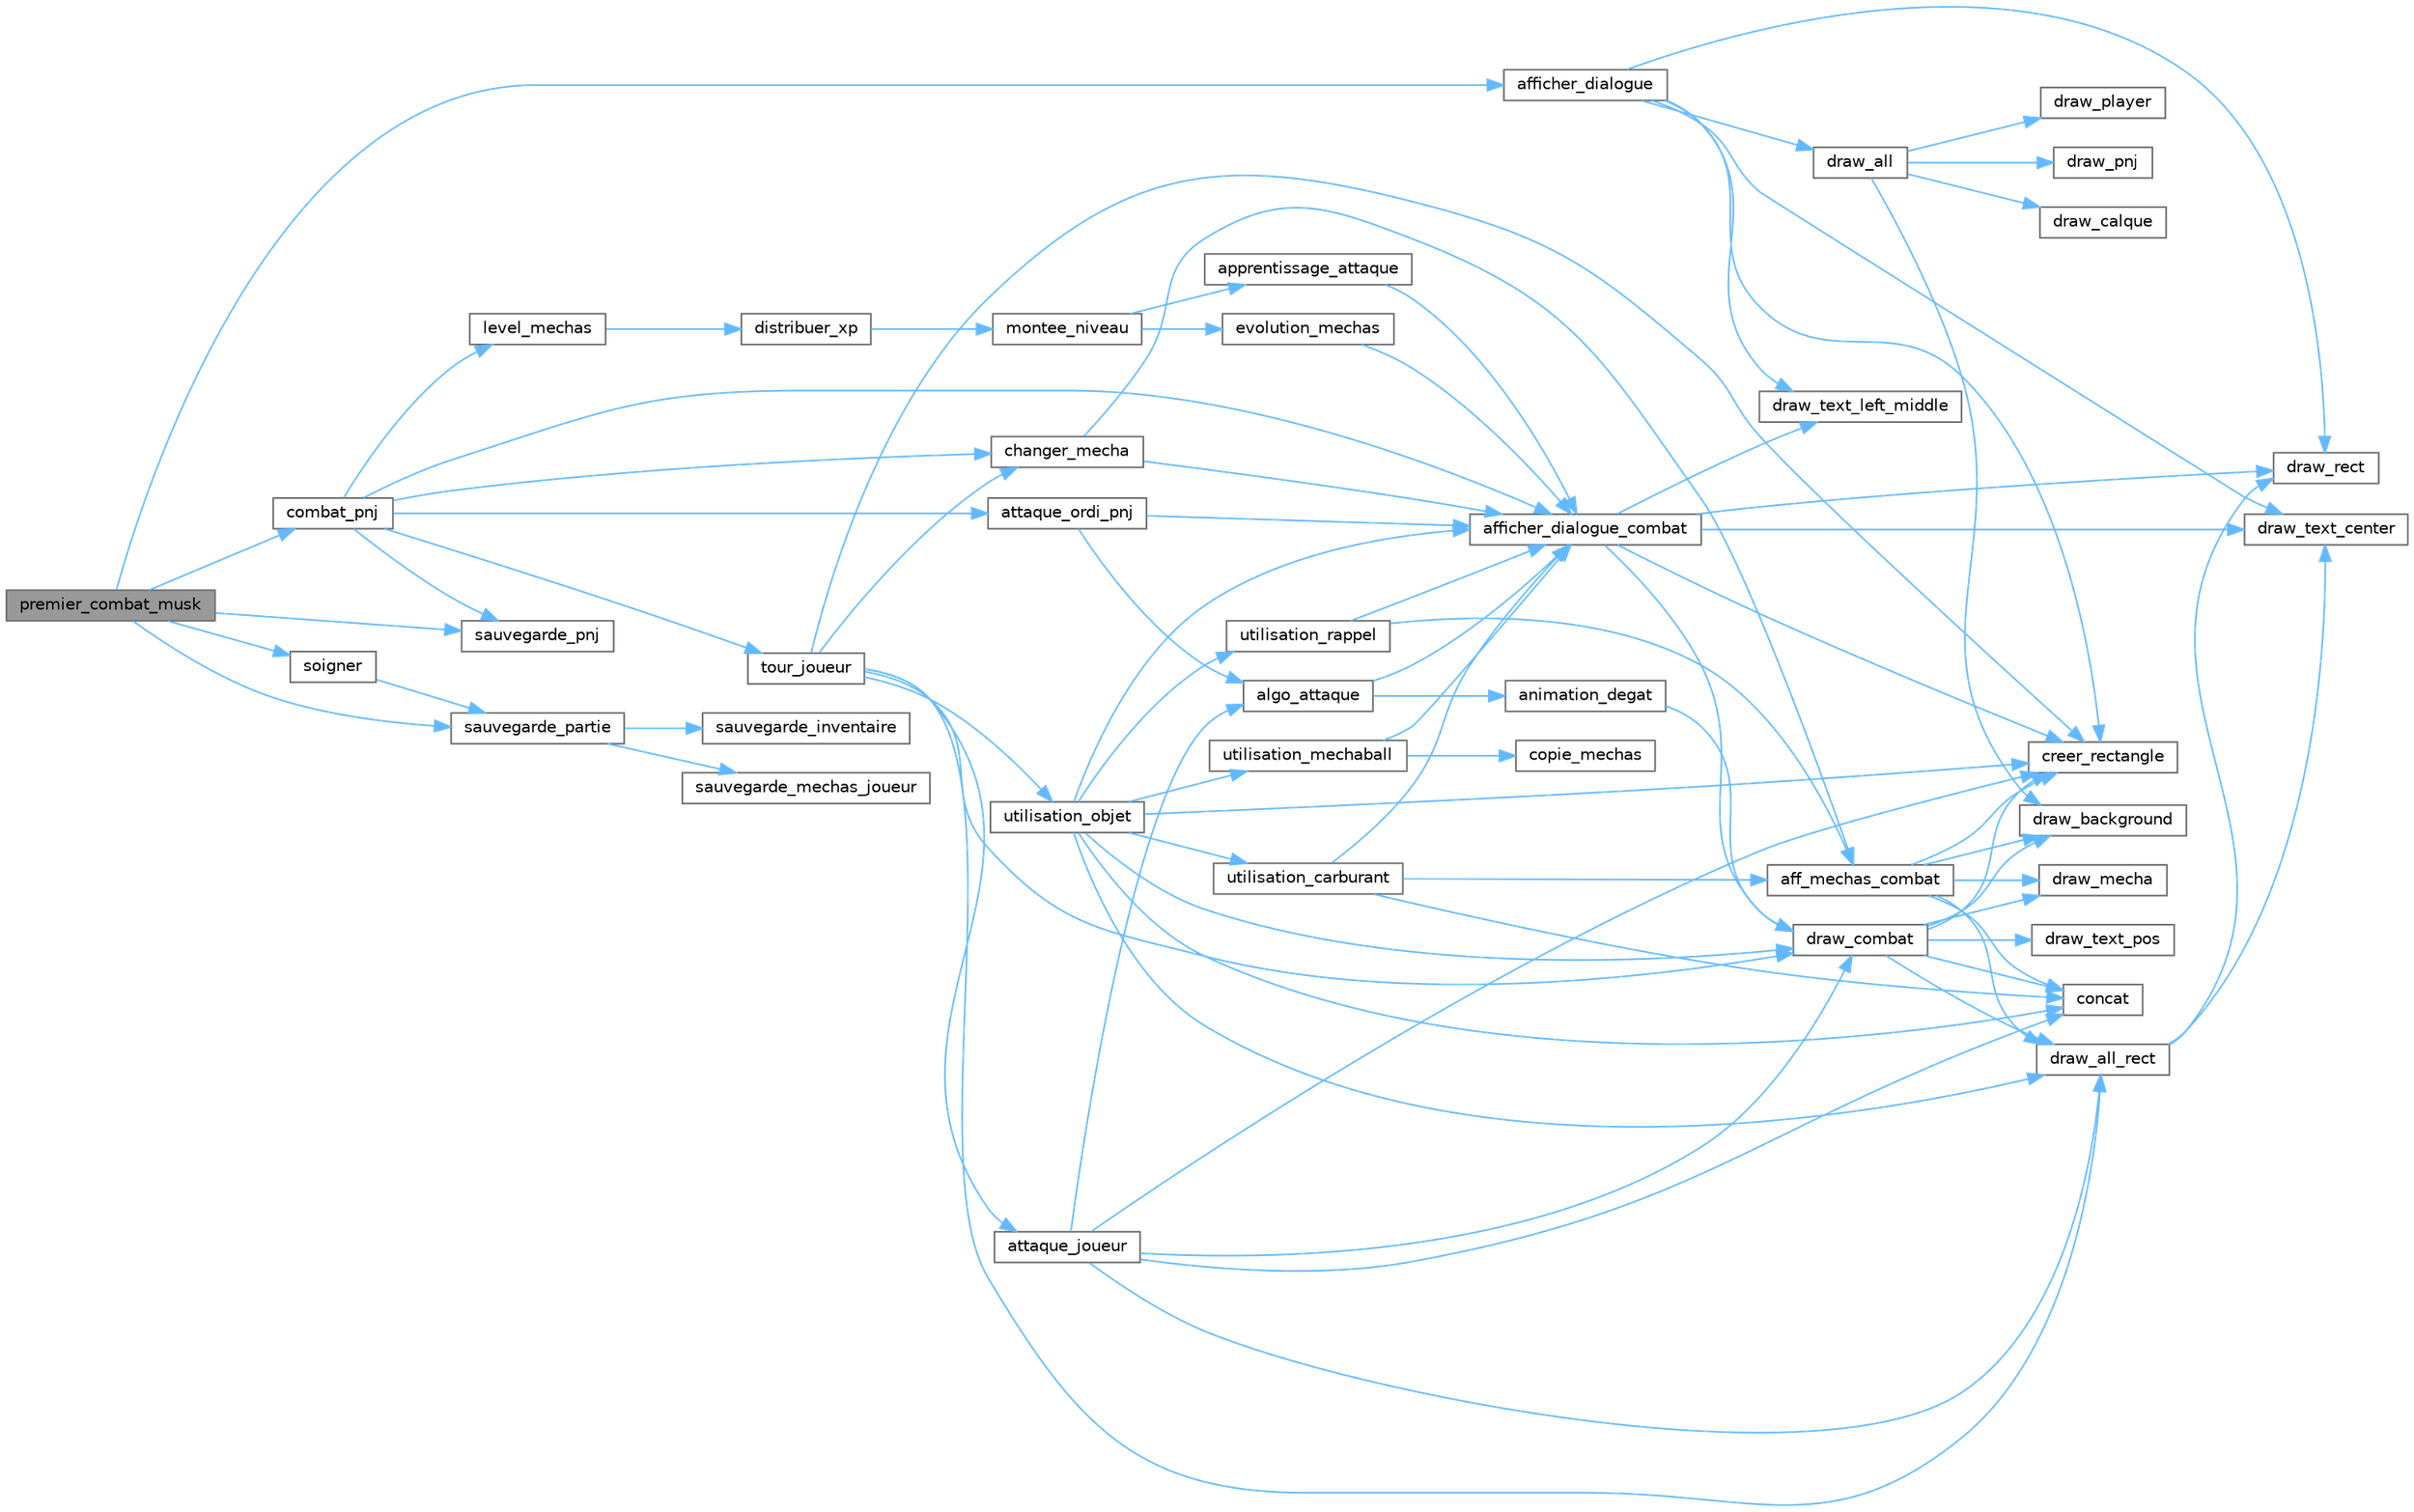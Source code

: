 digraph "premier_combat_musk"
{
 // LATEX_PDF_SIZE
  bgcolor="transparent";
  edge [fontname=Helvetica,fontsize=10,labelfontname=Helvetica,labelfontsize=10];
  node [fontname=Helvetica,fontsize=10,shape=box,height=0.2,width=0.4];
  rankdir="LR";
  Node1 [id="Node000001",label="premier_combat_musk",height=0.2,width=0.4,color="gray40", fillcolor="grey60", style="filled", fontcolor="black",tooltip="Gère l'interaction du joueur avec les PNJs \"Vin Gazole 2\" et \"Iron Musk\", incluant dialogues,..."];
  Node1 -> Node2 [id="edge1_Node000001_Node000002",color="steelblue1",style="solid",tooltip=" "];
  Node2 [id="Node000002",label="afficher_dialogue",height=0.2,width=0.4,color="grey40", fillcolor="white", style="filled",URL="$affichage_8c.html#a265b0bc1ac18afe4fdf6233323561dd1",tooltip="Affiche un dialogue interactif à l'écran, lettre par lettre, avec gestion des choix utilisateur."];
  Node2 -> Node3 [id="edge2_Node000002_Node000003",color="steelblue1",style="solid",tooltip=" "];
  Node3 [id="Node000003",label="creer_rectangle",height=0.2,width=0.4,color="grey40", fillcolor="white", style="filled",URL="$affichage_8c.html#a7290dad76779d8dd7f48366a16812be8",tooltip="Initialise un rectangle avec ses dimensions, sa couleur et un texte optionnel."];
  Node2 -> Node4 [id="edge3_Node000002_Node000004",color="steelblue1",style="solid",tooltip=" "];
  Node4 [id="Node000004",label="draw_all",height=0.2,width=0.4,color="grey40", fillcolor="white", style="filled",URL="$affichage_8c.html#a16a8360b65479c7343b03f418ed56939",tooltip="Gère et affiche tous les éléments visuels principaux du jeu."];
  Node4 -> Node5 [id="edge4_Node000004_Node000005",color="steelblue1",style="solid",tooltip=" "];
  Node5 [id="Node000005",label="draw_background",height=0.2,width=0.4,color="grey40", fillcolor="white", style="filled",URL="$affichage_8c.html#a3d385ca0396c4c2b3001371505a410e4",tooltip="Affiche l'arrière-plan (background) actuel du jeu."];
  Node4 -> Node6 [id="edge5_Node000004_Node000006",color="steelblue1",style="solid",tooltip=" "];
  Node6 [id="Node000006",label="draw_calque",height=0.2,width=0.4,color="grey40", fillcolor="white", style="filled",URL="$affichage_8c.html#a78d50882c5d889e15ca86ddba5aa62bd",tooltip="Affiche le calque (overlay) actuel du jeu."];
  Node4 -> Node7 [id="edge6_Node000004_Node000007",color="steelblue1",style="solid",tooltip=" "];
  Node7 [id="Node000007",label="draw_player",height=0.2,width=0.4,color="grey40", fillcolor="white", style="filled",URL="$affichage_8c.html#ab476829218385851d4e69263f07e488b",tooltip="Dessine le joueur à l'écran en fonction de sa direction et de son mouvement."];
  Node4 -> Node8 [id="edge7_Node000004_Node000008",color="steelblue1",style="solid",tooltip=" "];
  Node8 [id="Node000008",label="draw_pnj",height=0.2,width=0.4,color="grey40", fillcolor="white", style="filled",URL="$affichage_8c.html#a81ed48c2407a1c13ac5884e0f162aaa7",tooltip="Dessine un PNJ à l'écran en fonction de son identité et de son orientation."];
  Node2 -> Node9 [id="edge8_Node000002_Node000009",color="steelblue1",style="solid",tooltip=" "];
  Node9 [id="Node000009",label="draw_rect",height=0.2,width=0.4,color="grey40", fillcolor="white", style="filled",URL="$affichage_8c.html#ab542b24175a0231f8530346fc8ab790f",tooltip="Dessine un rectangle coloré et son texte associé si présent."];
  Node2 -> Node10 [id="edge9_Node000002_Node000010",color="steelblue1",style="solid",tooltip=" "];
  Node10 [id="Node000010",label="draw_text_center",height=0.2,width=0.4,color="grey40", fillcolor="white", style="filled",URL="$affichage_8c.html#a390da1c2cd15fd5355de26bd34b3d3dc",tooltip="Dessine du texte centré dans un rectangle, ligne par ligne si nécessaire."];
  Node2 -> Node11 [id="edge10_Node000002_Node000011",color="steelblue1",style="solid",tooltip=" "];
  Node11 [id="Node000011",label="draw_text_left_middle",height=0.2,width=0.4,color="grey40", fillcolor="white", style="filled",URL="$affichage_8c.html#ab54c358911a2ed823f20797846583531",tooltip="Dessine un texte centré verticalement et aligné à gauche dans un rectangle."];
  Node1 -> Node12 [id="edge11_Node000001_Node000012",color="steelblue1",style="solid",tooltip=" "];
  Node12 [id="Node000012",label="combat_pnj",height=0.2,width=0.4,color="grey40", fillcolor="white", style="filled",URL="$combat_8c.html#a03ca199547656caabf8e81d769b770e4",tooltip="Gère un combat complet entre le joueur et un PNJ."];
  Node12 -> Node13 [id="edge12_Node000012_Node000013",color="steelblue1",style="solid",tooltip=" "];
  Node13 [id="Node000013",label="afficher_dialogue_combat",height=0.2,width=0.4,color="grey40", fillcolor="white", style="filled",URL="$affichage_8c.html#a1091893e7df87a967b878919b232b0d5",tooltip="Affiche un dialogue interactif durant un combat entre deux Méchas."];
  Node13 -> Node3 [id="edge13_Node000013_Node000003",color="steelblue1",style="solid",tooltip=" "];
  Node13 -> Node14 [id="edge14_Node000013_Node000014",color="steelblue1",style="solid",tooltip=" "];
  Node14 [id="Node000014",label="draw_combat",height=0.2,width=0.4,color="grey40", fillcolor="white", style="filled",URL="$combat_8c.html#a159b2a6408c605d1fc9432689f92e3cb",tooltip="Affiche à l'écran tous les éléments graphiques d'un combat entre deux Mechas."];
  Node14 -> Node15 [id="edge15_Node000014_Node000015",color="steelblue1",style="solid",tooltip=" "];
  Node15 [id="Node000015",label="concat",height=0.2,width=0.4,color="grey40", fillcolor="white", style="filled",URL="$affichage_8c.html#afc970416ff2ee1d9f8351a288625f23a",tooltip="Concatène un entier à la fin d'une chaîne de caractères."];
  Node14 -> Node3 [id="edge16_Node000014_Node000003",color="steelblue1",style="solid",tooltip=" "];
  Node14 -> Node16 [id="edge17_Node000014_Node000016",color="steelblue1",style="solid",tooltip=" "];
  Node16 [id="Node000016",label="draw_all_rect",height=0.2,width=0.4,color="grey40", fillcolor="white", style="filled",URL="$affichage_8c.html#a4f7e45e8554e8971bdba352cf9838405",tooltip="Dessine plusieurs rectangles avec leurs textes centrés."];
  Node16 -> Node9 [id="edge18_Node000016_Node000009",color="steelblue1",style="solid",tooltip=" "];
  Node16 -> Node10 [id="edge19_Node000016_Node000010",color="steelblue1",style="solid",tooltip=" "];
  Node14 -> Node5 [id="edge20_Node000014_Node000005",color="steelblue1",style="solid",tooltip=" "];
  Node14 -> Node17 [id="edge21_Node000014_Node000017",color="steelblue1",style="solid",tooltip=" "];
  Node17 [id="Node000017",label="draw_mecha",height=0.2,width=0.4,color="grey40", fillcolor="white", style="filled",URL="$affichage_8c.html#ae63215d67a18f635b3a1c2e1464a0a6f",tooltip="Dessine un Mécha à l'écran avec la texture correspondant à son orientation."];
  Node14 -> Node18 [id="edge22_Node000014_Node000018",color="steelblue1",style="solid",tooltip=" "];
  Node18 [id="Node000018",label="draw_text_pos",height=0.2,width=0.4,color="grey40", fillcolor="white", style="filled",URL="$affichage_8c.html#ac0e780352c4ab1739b9e31be92740c2d",tooltip="Dessine du texte à une position spécifique à l'écran, avec gestion des retours à la ligne."];
  Node13 -> Node9 [id="edge23_Node000013_Node000009",color="steelblue1",style="solid",tooltip=" "];
  Node13 -> Node10 [id="edge24_Node000013_Node000010",color="steelblue1",style="solid",tooltip=" "];
  Node13 -> Node11 [id="edge25_Node000013_Node000011",color="steelblue1",style="solid",tooltip=" "];
  Node12 -> Node19 [id="edge26_Node000012_Node000019",color="steelblue1",style="solid",tooltip=" "];
  Node19 [id="Node000019",label="attaque_ordi_pnj",height=0.2,width=0.4,color="grey40", fillcolor="white", style="filled",URL="$combat_8c.html#a5491a6cd3adeb619da6eb84e6d888e7a",tooltip="Gère les actions automatiques d'un PNJ (personnage non-joueur) lors d'un combat contre le joueur."];
  Node19 -> Node13 [id="edge27_Node000019_Node000013",color="steelblue1",style="solid",tooltip=" "];
  Node19 -> Node20 [id="edge28_Node000019_Node000020",color="steelblue1",style="solid",tooltip=" "];
  Node20 [id="Node000020",label="algo_attaque",height=0.2,width=0.4,color="grey40", fillcolor="white", style="filled",URL="$combat_8c.html#a8c19b3bf83d09e9fb4b596cd4ff45219",tooltip="Calcule et applique les effets d'une attaque lors d'un combat entre deux Mechas."];
  Node20 -> Node13 [id="edge29_Node000020_Node000013",color="steelblue1",style="solid",tooltip=" "];
  Node20 -> Node21 [id="edge30_Node000020_Node000021",color="steelblue1",style="solid",tooltip=" "];
  Node21 [id="Node000021",label="animation_degat",height=0.2,width=0.4,color="grey40", fillcolor="white", style="filled",URL="$combat_8c.html#ab9469ab4f84b56a27ef05848c4a78cb9",tooltip="Anime visuellement la diminution progressive des PV d'un Mecha durant un combat."];
  Node21 -> Node14 [id="edge31_Node000021_Node000014",color="steelblue1",style="solid",tooltip=" "];
  Node12 -> Node22 [id="edge32_Node000012_Node000022",color="steelblue1",style="solid",tooltip=" "];
  Node22 [id="Node000022",label="changer_mecha",height=0.2,width=0.4,color="grey40", fillcolor="white", style="filled",URL="$combat_8c.html#a16e4593cbfaef36a7cc088aa6bef48c0",tooltip="Permet au joueur de changer le Mecha actif pendant un combat."];
  Node22 -> Node23 [id="edge33_Node000022_Node000023",color="steelblue1",style="solid",tooltip=" "];
  Node23 [id="Node000023",label="aff_mechas_combat",height=0.2,width=0.4,color="grey40", fillcolor="white", style="filled",URL="$combat_8c.html#a30cb93b663d557e0e81271f956c24379",tooltip="Affiche l'interface de sélection du Mecha du joueur durant un combat."];
  Node23 -> Node15 [id="edge34_Node000023_Node000015",color="steelblue1",style="solid",tooltip=" "];
  Node23 -> Node3 [id="edge35_Node000023_Node000003",color="steelblue1",style="solid",tooltip=" "];
  Node23 -> Node16 [id="edge36_Node000023_Node000016",color="steelblue1",style="solid",tooltip=" "];
  Node23 -> Node5 [id="edge37_Node000023_Node000005",color="steelblue1",style="solid",tooltip=" "];
  Node23 -> Node17 [id="edge38_Node000023_Node000017",color="steelblue1",style="solid",tooltip=" "];
  Node22 -> Node13 [id="edge39_Node000022_Node000013",color="steelblue1",style="solid",tooltip=" "];
  Node12 -> Node24 [id="edge40_Node000012_Node000024",color="steelblue1",style="solid",tooltip=" "];
  Node24 [id="Node000024",label="level_mechas",height=0.2,width=0.4,color="grey40", fillcolor="white", style="filled",URL="$combat_8c.html#a2de6c3e2a52edcf450da90005d5fad1d",tooltip="Calcule et distribue les points d'expérience (XP) aux Méchas du joueur après avoir vaincu un Mécha ad..."];
  Node24 -> Node25 [id="edge41_Node000024_Node000025",color="steelblue1",style="solid",tooltip=" "];
  Node25 [id="Node000025",label="distribuer_xp",height=0.2,width=0.4,color="grey40", fillcolor="white", style="filled",URL="$combat_8c.html#ac6fcdad743dc3526b2b89a1630618a07",tooltip="Distribue les points d'expérience (XP) gagnés lors d'un combat à un ensemble de Méchas ayant particip..."];
  Node25 -> Node26 [id="edge42_Node000025_Node000026",color="steelblue1",style="solid",tooltip=" "];
  Node26 [id="Node000026",label="montee_niveau",height=0.2,width=0.4,color="grey40", fillcolor="white", style="filled",URL="$combat_8c.html#aec838d58a7def8717d7fcd0faab3a107",tooltip="Gère la montée en niveau d'un Mecha joueur après avoir reçu des points d'expérience (XP)."];
  Node26 -> Node27 [id="edge43_Node000026_Node000027",color="steelblue1",style="solid",tooltip=" "];
  Node27 [id="Node000027",label="apprentissage_attaque",height=0.2,width=0.4,color="grey40", fillcolor="white", style="filled",URL="$combat_8c.html#af35e79d0f311c06fb1fe44ce8bb34ca4",tooltip="Gère l'apprentissage d'une nouvelle attaque par un Mecha lors d'un changement de niveau."];
  Node27 -> Node13 [id="edge44_Node000027_Node000013",color="steelblue1",style="solid",tooltip=" "];
  Node26 -> Node28 [id="edge45_Node000026_Node000028",color="steelblue1",style="solid",tooltip=" "];
  Node28 [id="Node000028",label="evolution_mechas",height=0.2,width=0.4,color="grey40", fillcolor="white", style="filled",URL="$combat_8c.html#afe15b54290598e06032e0c418f626461",tooltip="Gère l'évolution d'un Mecha joueur lorsqu'il atteint le niveau requis."];
  Node28 -> Node13 [id="edge46_Node000028_Node000013",color="steelblue1",style="solid",tooltip=" "];
  Node12 -> Node29 [id="edge47_Node000012_Node000029",color="steelblue1",style="solid",tooltip=" "];
  Node29 [id="Node000029",label="sauvegarde_pnj",height=0.2,width=0.4,color="grey40", fillcolor="white", style="filled",URL="$sauv_8c.html#ab1da7937b8e445add82b83c23950cc74",tooltip="Sauvegarde ou met à jour les données d'un PNJ spécifique pour un joueur dans un fichier CSV personnal..."];
  Node12 -> Node30 [id="edge48_Node000012_Node000030",color="steelblue1",style="solid",tooltip=" "];
  Node30 [id="Node000030",label="tour_joueur",height=0.2,width=0.4,color="grey40", fillcolor="white", style="filled",URL="$combat_8c.html#a3c18ce2957ca72f56737d0082766ad63",tooltip="Gère le tour du joueur lors d'un combat contre un Mécha sauvage ou un PNJ."];
  Node30 -> Node31 [id="edge49_Node000030_Node000031",color="steelblue1",style="solid",tooltip=" "];
  Node31 [id="Node000031",label="attaque_joueur",height=0.2,width=0.4,color="grey40", fillcolor="white", style="filled",URL="$combat_8c.html#aeabe45f0372840462d595a801345672b",tooltip="Affiche l'interface permettant au joueur de choisir et effectuer une attaque durant un combat."];
  Node31 -> Node20 [id="edge50_Node000031_Node000020",color="steelblue1",style="solid",tooltip=" "];
  Node31 -> Node15 [id="edge51_Node000031_Node000015",color="steelblue1",style="solid",tooltip=" "];
  Node31 -> Node3 [id="edge52_Node000031_Node000003",color="steelblue1",style="solid",tooltip=" "];
  Node31 -> Node16 [id="edge53_Node000031_Node000016",color="steelblue1",style="solid",tooltip=" "];
  Node31 -> Node14 [id="edge54_Node000031_Node000014",color="steelblue1",style="solid",tooltip=" "];
  Node30 -> Node22 [id="edge55_Node000030_Node000022",color="steelblue1",style="solid",tooltip=" "];
  Node30 -> Node3 [id="edge56_Node000030_Node000003",color="steelblue1",style="solid",tooltip=" "];
  Node30 -> Node16 [id="edge57_Node000030_Node000016",color="steelblue1",style="solid",tooltip=" "];
  Node30 -> Node14 [id="edge58_Node000030_Node000014",color="steelblue1",style="solid",tooltip=" "];
  Node30 -> Node32 [id="edge59_Node000030_Node000032",color="steelblue1",style="solid",tooltip=" "];
  Node32 [id="Node000032",label="utilisation_objet",height=0.2,width=0.4,color="grey40", fillcolor="white", style="filled",URL="$combat_8c.html#ae82c6dcf76c1412964511d71b75c637e",tooltip="Affiche l'interface d'utilisation d'objets pendant un combat."];
  Node32 -> Node13 [id="edge60_Node000032_Node000013",color="steelblue1",style="solid",tooltip=" "];
  Node32 -> Node15 [id="edge61_Node000032_Node000015",color="steelblue1",style="solid",tooltip=" "];
  Node32 -> Node3 [id="edge62_Node000032_Node000003",color="steelblue1",style="solid",tooltip=" "];
  Node32 -> Node16 [id="edge63_Node000032_Node000016",color="steelblue1",style="solid",tooltip=" "];
  Node32 -> Node14 [id="edge64_Node000032_Node000014",color="steelblue1",style="solid",tooltip=" "];
  Node32 -> Node33 [id="edge65_Node000032_Node000033",color="steelblue1",style="solid",tooltip=" "];
  Node33 [id="Node000033",label="utilisation_carburant",height=0.2,width=0.4,color="grey40", fillcolor="white", style="filled",URL="$combat_8c.html#a7f2daafca6455a03963db8f32d8a8d10",tooltip="Gère l'utilisation d'un objet \"carburant\" durant un combat."];
  Node33 -> Node23 [id="edge66_Node000033_Node000023",color="steelblue1",style="solid",tooltip=" "];
  Node33 -> Node13 [id="edge67_Node000033_Node000013",color="steelblue1",style="solid",tooltip=" "];
  Node33 -> Node15 [id="edge68_Node000033_Node000015",color="steelblue1",style="solid",tooltip=" "];
  Node32 -> Node34 [id="edge69_Node000032_Node000034",color="steelblue1",style="solid",tooltip=" "];
  Node34 [id="Node000034",label="utilisation_mechaball",height=0.2,width=0.4,color="grey40", fillcolor="white", style="filled",URL="$combat_8c.html#a53bf2250ba00b21dceed166fa59bd150",tooltip="Gère l'utilisation d'une \"mechaball\" pour capturer un Mecha adverse durant un combat."];
  Node34 -> Node13 [id="edge70_Node000034_Node000013",color="steelblue1",style="solid",tooltip=" "];
  Node34 -> Node35 [id="edge71_Node000034_Node000035",color="steelblue1",style="solid",tooltip=" "];
  Node35 [id="Node000035",label="copie_mechas",height=0.2,width=0.4,color="grey40", fillcolor="white", style="filled",URL="$pointDePassage_8c.html#af6656571e1d9901fcca65ffc7217aabb",tooltip="Copie intégralement les attributs d'un Mecha vers l'équipe du joueur."];
  Node32 -> Node36 [id="edge72_Node000032_Node000036",color="steelblue1",style="solid",tooltip=" "];
  Node36 [id="Node000036",label="utilisation_rappel",height=0.2,width=0.4,color="grey40", fillcolor="white", style="filled",URL="$combat_8c.html#afff6b8b516af5c46c938f407788d1b5f",tooltip="Gère l'utilisation d'un objet \"rappel\" durant un combat."];
  Node36 -> Node23 [id="edge73_Node000036_Node000023",color="steelblue1",style="solid",tooltip=" "];
  Node36 -> Node13 [id="edge74_Node000036_Node000013",color="steelblue1",style="solid",tooltip=" "];
  Node1 -> Node37 [id="edge75_Node000001_Node000037",color="steelblue1",style="solid",tooltip=" "];
  Node37 [id="Node000037",label="sauvegarde_partie",height=0.2,width=0.4,color="grey40", fillcolor="white", style="filled",URL="$sauv_8c.html#a68cba593cfe77461f153f38b2a08a374",tooltip="Sauvegarde l'état global d'une partie d'un joueur dans plusieurs fichiers CSV."];
  Node37 -> Node38 [id="edge76_Node000037_Node000038",color="steelblue1",style="solid",tooltip=" "];
  Node38 [id="Node000038",label="sauvegarde_inventaire",height=0.2,width=0.4,color="grey40", fillcolor="white", style="filled",URL="$sauv_8c.html#ab8195ddd8dbc45661b6c79de94f968e7",tooltip="Sauvegarde les données de l'inventaire d'un joueur (ou PNJ) dans un fichier CSV."];
  Node37 -> Node39 [id="edge77_Node000037_Node000039",color="steelblue1",style="solid",tooltip=" "];
  Node39 [id="Node000039",label="sauvegarde_mechas_joueur",height=0.2,width=0.4,color="grey40", fillcolor="white", style="filled",URL="$sauv_8c.html#a48e80e16d5df5b56d2279ae7c965bb71",tooltip="Sauvegarde l'équipe de Mechas d'un joueur dans un fichier CSV."];
  Node1 -> Node29 [id="edge78_Node000001_Node000029",color="steelblue1",style="solid",tooltip=" "];
  Node1 -> Node40 [id="edge79_Node000001_Node000040",color="steelblue1",style="solid",tooltip=" "];
  Node40 [id="Node000040",label="soigner",height=0.2,width=0.4,color="grey40", fillcolor="white", style="filled",URL="$pointDePassage_8c.html#a50a0f93f053f249f00e5d18196a34d8a",tooltip="Restaure entièrement la santé et les objets du joueur et sauvegarde la partie."];
  Node40 -> Node37 [id="edge80_Node000040_Node000037",color="steelblue1",style="solid",tooltip=" "];
}
